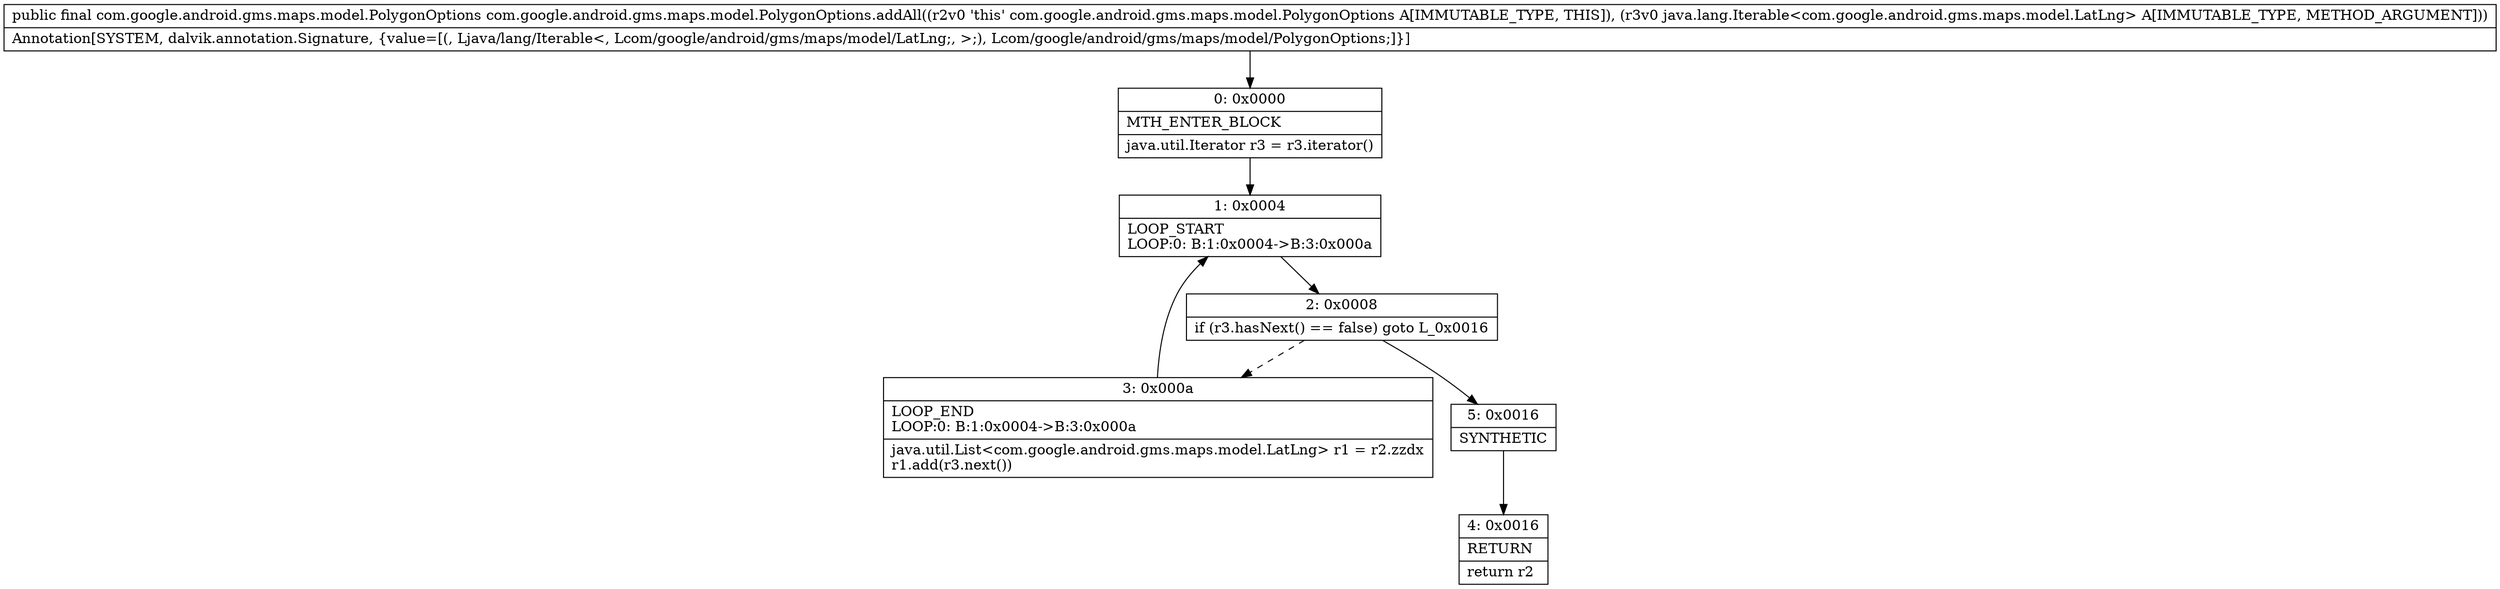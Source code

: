 digraph "CFG forcom.google.android.gms.maps.model.PolygonOptions.addAll(Ljava\/lang\/Iterable;)Lcom\/google\/android\/gms\/maps\/model\/PolygonOptions;" {
Node_0 [shape=record,label="{0\:\ 0x0000|MTH_ENTER_BLOCK\l|java.util.Iterator r3 = r3.iterator()\l}"];
Node_1 [shape=record,label="{1\:\ 0x0004|LOOP_START\lLOOP:0: B:1:0x0004\-\>B:3:0x000a\l}"];
Node_2 [shape=record,label="{2\:\ 0x0008|if (r3.hasNext() == false) goto L_0x0016\l}"];
Node_3 [shape=record,label="{3\:\ 0x000a|LOOP_END\lLOOP:0: B:1:0x0004\-\>B:3:0x000a\l|java.util.List\<com.google.android.gms.maps.model.LatLng\> r1 = r2.zzdx\lr1.add(r3.next())\l}"];
Node_4 [shape=record,label="{4\:\ 0x0016|RETURN\l|return r2\l}"];
Node_5 [shape=record,label="{5\:\ 0x0016|SYNTHETIC\l}"];
MethodNode[shape=record,label="{public final com.google.android.gms.maps.model.PolygonOptions com.google.android.gms.maps.model.PolygonOptions.addAll((r2v0 'this' com.google.android.gms.maps.model.PolygonOptions A[IMMUTABLE_TYPE, THIS]), (r3v0 java.lang.Iterable\<com.google.android.gms.maps.model.LatLng\> A[IMMUTABLE_TYPE, METHOD_ARGUMENT]))  | Annotation[SYSTEM, dalvik.annotation.Signature, \{value=[(, Ljava\/lang\/Iterable\<, Lcom\/google\/android\/gms\/maps\/model\/LatLng;, \>;), Lcom\/google\/android\/gms\/maps\/model\/PolygonOptions;]\}]\l}"];
MethodNode -> Node_0;
Node_0 -> Node_1;
Node_1 -> Node_2;
Node_2 -> Node_3[style=dashed];
Node_2 -> Node_5;
Node_3 -> Node_1;
Node_5 -> Node_4;
}

